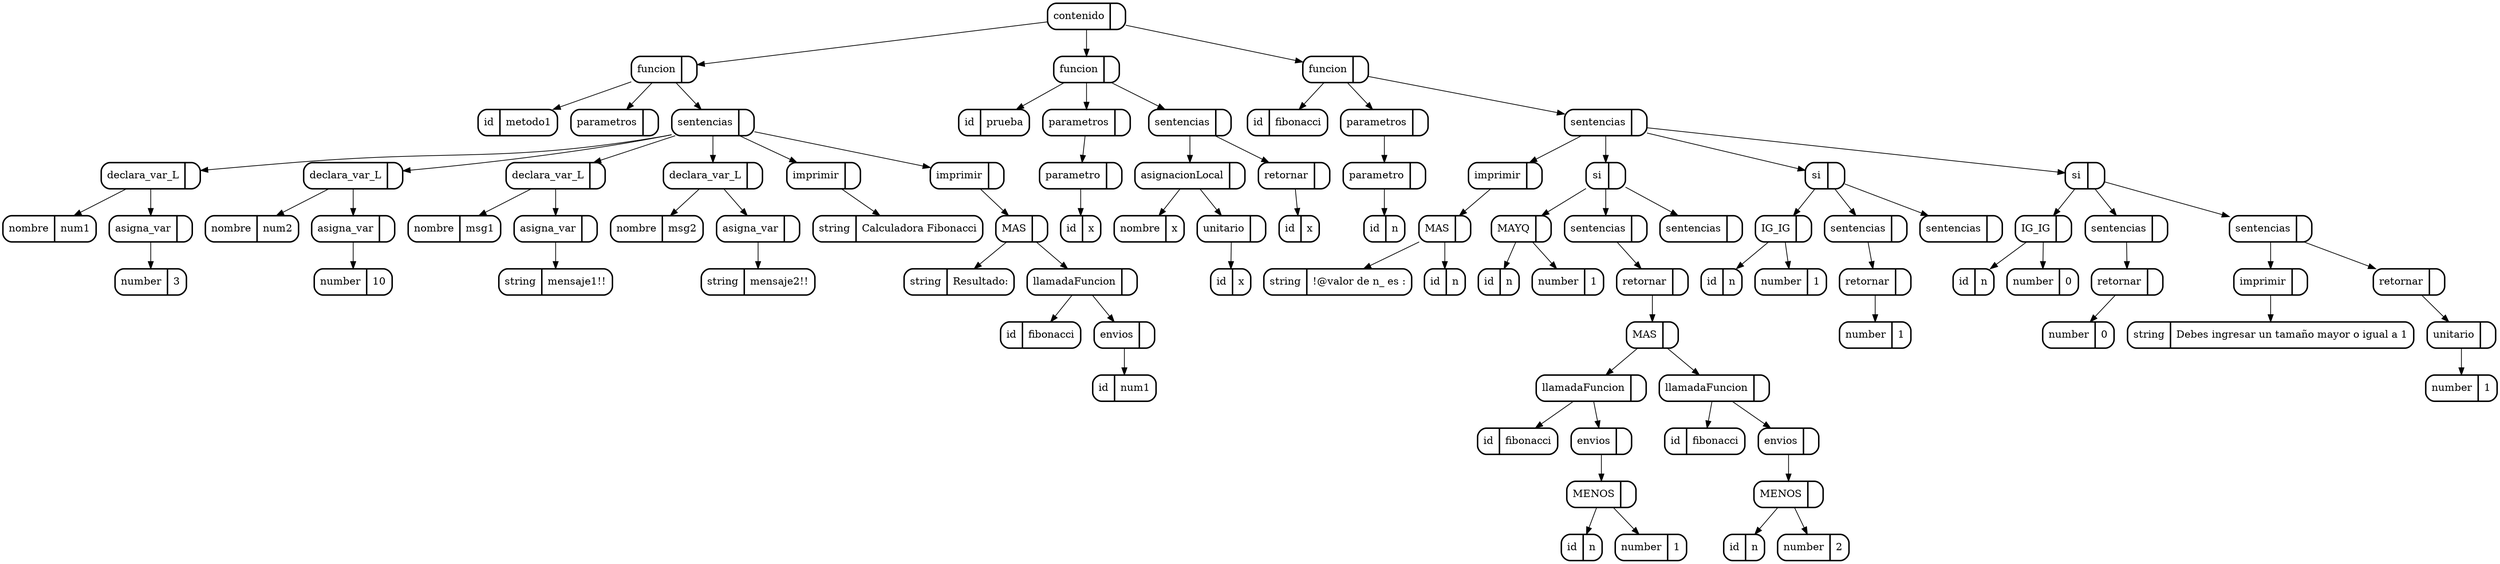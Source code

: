 digraph G {
node[shape=Mrecord]
30[label="contenido | ",style=bold]
28[label="funcion | ",style=bold]
{30}->{28}
29[label="id | metodo1",style=bold]
{28}->{29}
1[label="parametros | ",style=bold]
{28}->{1}
6[label="sentencias | ",style=bold]
{28}->{6}
4[label="declara_var_L | ",style=bold]
{6}->{4}
5[label="nombre | num1",style=bold]
{4}->{5}
3[label="asigna_var | ",style=bold]
{4}->{3}
2[label="number | 3",style=bold]
{3}->{2}
9[label="declara_var_L | ",style=bold]
{6}->{9}
10[label="nombre | num2",style=bold]
{9}->{10}
8[label="asigna_var | ",style=bold]
{9}->{8}
7[label="number | 10",style=bold]
{8}->{7}
13[label="declara_var_L | ",style=bold]
{6}->{13}
14[label="nombre | msg1",style=bold]
{13}->{14}
12[label="asigna_var | ",style=bold]
{13}->{12}
11[label="string | mensaje1!!",style=bold]
{12}->{11}
17[label="declara_var_L | ",style=bold]
{6}->{17}
18[label="nombre | msg2",style=bold]
{17}->{18}
16[label="asigna_var | ",style=bold]
{17}->{16}
15[label="string | mensaje2!!",style=bold]
{16}->{15}
20[label="imprimir | ",style=bold]
{6}->{20}
19[label="string | Calculadora Fibonacci",style=bold]
{20}->{19}
27[label="imprimir | ",style=bold]
{6}->{27}
26[label="MAS | ",style=bold]
{27}->{26}
21[label="string | Resultado:",style=bold]
{26}->{21}
24[label="llamadaFuncion | ",style=bold]
{26}->{24}
25[label="id | fibonacci",style=bold]
{24}->{25}
23[label="envios | ",style=bold]
{24}->{23}
22[label="id | num1",style=bold]
{23}->{22}
41[label="funcion | ",style=bold]
{30}->{41}
42[label="id | prueba",style=bold]
{41}->{42}
31[label="parametros | ",style=bold]
{41}->{31}
32[label="parametro | ",style=bold]
{31}->{32}
33[label="id | x",style=bold]
{32}->{33}
38[label="sentencias | ",style=bold]
{41}->{38}
36[label="asignacionLocal | ",style=bold]
{38}->{36}
37[label="nombre | x",style=bold]
{36}->{37}
35[label="unitario | ",style=bold]
{36}->{35}
34[label="id | x",style=bold]
{35}->{34}
40[label="retornar | ",style=bold]
{38}->{40}
39[label="id | x",style=bold]
{40}->{39}
92[label="funcion | ",style=bold]
{30}->{92}
93[label="id | fibonacci",style=bold]
{92}->{93}
43[label="parametros | ",style=bold]
{92}->{43}
44[label="parametro | ",style=bold]
{43}->{44}
45[label="id | n",style=bold]
{44}->{45}
50[label="sentencias | ",style=bold]
{92}->{50}
49[label="imprimir | ",style=bold]
{50}->{49}
48[label="MAS | ",style=bold]
{49}->{48}
46[label="string |  !@valor de n_ es :",style=bold]
{48}->{46}
47[label="id | n",style=bold]
{48}->{47}
70[label="si | ",style=bold]
{50}->{70}
53[label="MAYQ | ",style=bold]
{70}->{53}
51[label="id | n",style=bold]
{53}->{51}
52[label="number | 1",style=bold]
{53}->{52}
68[label="sentencias | ",style=bold]
{70}->{68}
67[label="retornar | ",style=bold]
{68}->{67}
66[label="MAS | ",style=bold]
{67}->{66}
58[label="llamadaFuncion | ",style=bold]
{66}->{58}
59[label="id | fibonacci",style=bold]
{58}->{59}
57[label="envios | ",style=bold]
{58}->{57}
56[label="MENOS | ",style=bold]
{57}->{56}
54[label="id | n",style=bold]
{56}->{54}
55[label="number | 1",style=bold]
{56}->{55}
64[label="llamadaFuncion | ",style=bold]
{66}->{64}
65[label="id | fibonacci",style=bold]
{64}->{65}
63[label="envios | ",style=bold]
{64}->{63}
62[label="MENOS | ",style=bold]
{63}->{62}
60[label="id | n",style=bold]
{62}->{60}
61[label="number | 2",style=bold]
{62}->{61}
69[label="sentencias | ",style=bold]
{70}->{69}
78[label="si | ",style=bold]
{50}->{78}
73[label="IG_IG | ",style=bold]
{78}->{73}
71[label="id | n",style=bold]
{73}->{71}
72[label="number | 1",style=bold]
{73}->{72}
76[label="sentencias | ",style=bold]
{78}->{76}
75[label="retornar | ",style=bold]
{76}->{75}
74[label="number | 1",style=bold]
{75}->{74}
77[label="sentencias | ",style=bold]
{78}->{77}
91[label="si | ",style=bold]
{50}->{91}
81[label="IG_IG | ",style=bold]
{91}->{81}
79[label="id | n",style=bold]
{81}->{79}
80[label="number | 0",style=bold]
{81}->{80}
84[label="sentencias | ",style=bold]
{91}->{84}
83[label="retornar | ",style=bold]
{84}->{83}
82[label="number | 0",style=bold]
{83}->{82}
87[label="sentencias | ",style=bold]
{91}->{87}
86[label="imprimir | ",style=bold]
{87}->{86}
85[label="string | Debes ingresar un tamaño mayor o igual a 1",style=bold]
{86}->{85}
90[label="retornar | ",style=bold]
{87}->{90}
89[label="unitario | ",style=bold]
{90}->{89}
88[label="number | 1",style=bold]
{89}->{88}

}